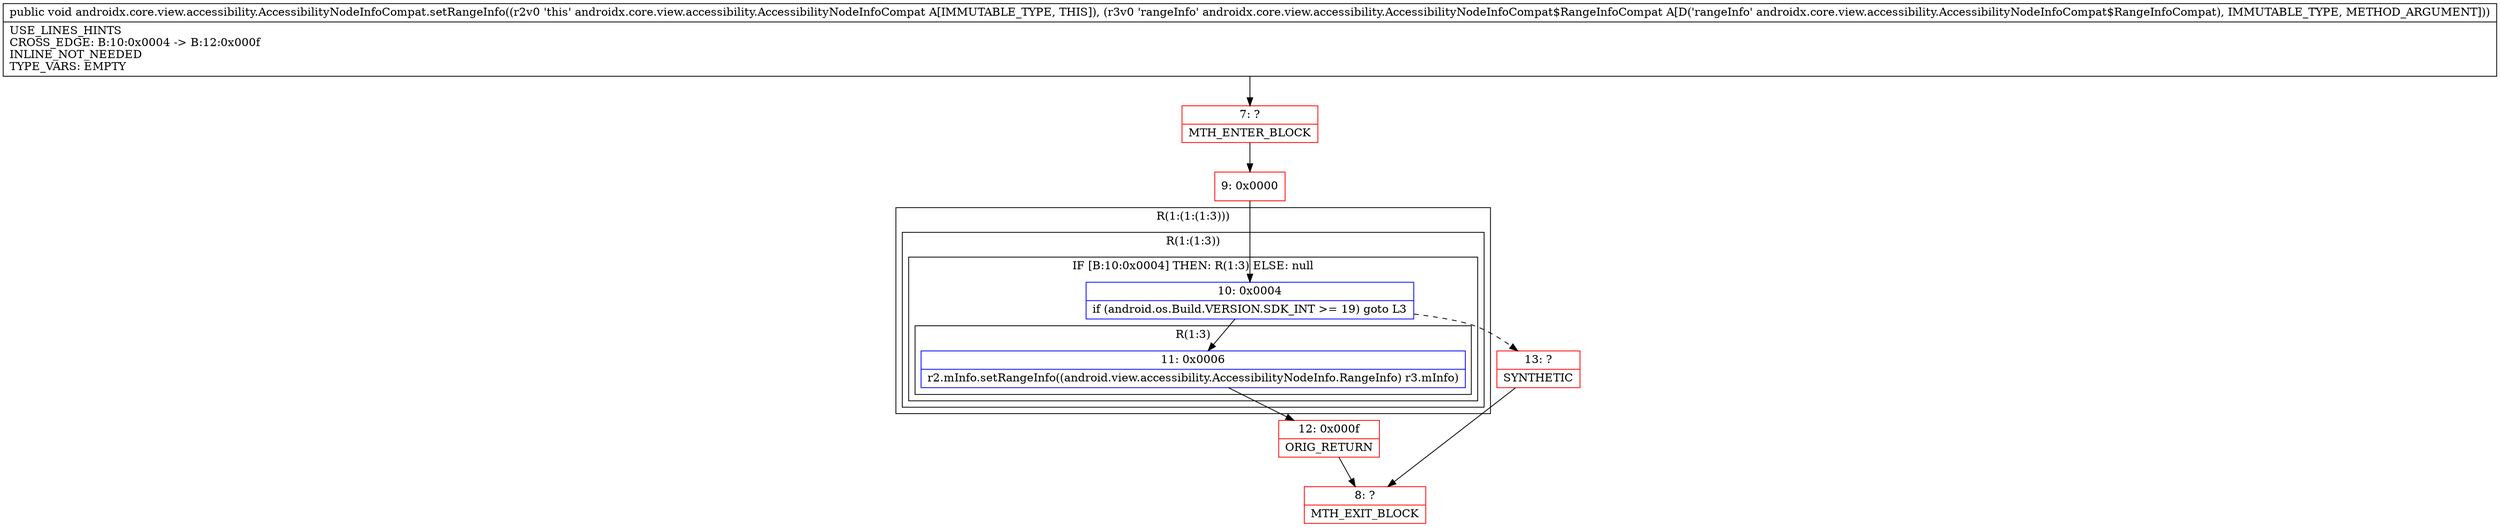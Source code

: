 digraph "CFG forandroidx.core.view.accessibility.AccessibilityNodeInfoCompat.setRangeInfo(Landroidx\/core\/view\/accessibility\/AccessibilityNodeInfoCompat$RangeInfoCompat;)V" {
subgraph cluster_Region_386326480 {
label = "R(1:(1:(1:3)))";
node [shape=record,color=blue];
subgraph cluster_Region_1517208573 {
label = "R(1:(1:3))";
node [shape=record,color=blue];
subgraph cluster_IfRegion_1530144614 {
label = "IF [B:10:0x0004] THEN: R(1:3) ELSE: null";
node [shape=record,color=blue];
Node_10 [shape=record,label="{10\:\ 0x0004|if (android.os.Build.VERSION.SDK_INT \>= 19) goto L3\l}"];
subgraph cluster_Region_1710761835 {
label = "R(1:3)";
node [shape=record,color=blue];
Node_11 [shape=record,label="{11\:\ 0x0006|r2.mInfo.setRangeInfo((android.view.accessibility.AccessibilityNodeInfo.RangeInfo) r3.mInfo)\l}"];
}
}
}
}
Node_7 [shape=record,color=red,label="{7\:\ ?|MTH_ENTER_BLOCK\l}"];
Node_9 [shape=record,color=red,label="{9\:\ 0x0000}"];
Node_12 [shape=record,color=red,label="{12\:\ 0x000f|ORIG_RETURN\l}"];
Node_8 [shape=record,color=red,label="{8\:\ ?|MTH_EXIT_BLOCK\l}"];
Node_13 [shape=record,color=red,label="{13\:\ ?|SYNTHETIC\l}"];
MethodNode[shape=record,label="{public void androidx.core.view.accessibility.AccessibilityNodeInfoCompat.setRangeInfo((r2v0 'this' androidx.core.view.accessibility.AccessibilityNodeInfoCompat A[IMMUTABLE_TYPE, THIS]), (r3v0 'rangeInfo' androidx.core.view.accessibility.AccessibilityNodeInfoCompat$RangeInfoCompat A[D('rangeInfo' androidx.core.view.accessibility.AccessibilityNodeInfoCompat$RangeInfoCompat), IMMUTABLE_TYPE, METHOD_ARGUMENT]))  | USE_LINES_HINTS\lCROSS_EDGE: B:10:0x0004 \-\> B:12:0x000f\lINLINE_NOT_NEEDED\lTYPE_VARS: EMPTY\l}"];
MethodNode -> Node_7;Node_10 -> Node_11;
Node_10 -> Node_13[style=dashed];
Node_11 -> Node_12;
Node_7 -> Node_9;
Node_9 -> Node_10;
Node_12 -> Node_8;
Node_13 -> Node_8;
}

